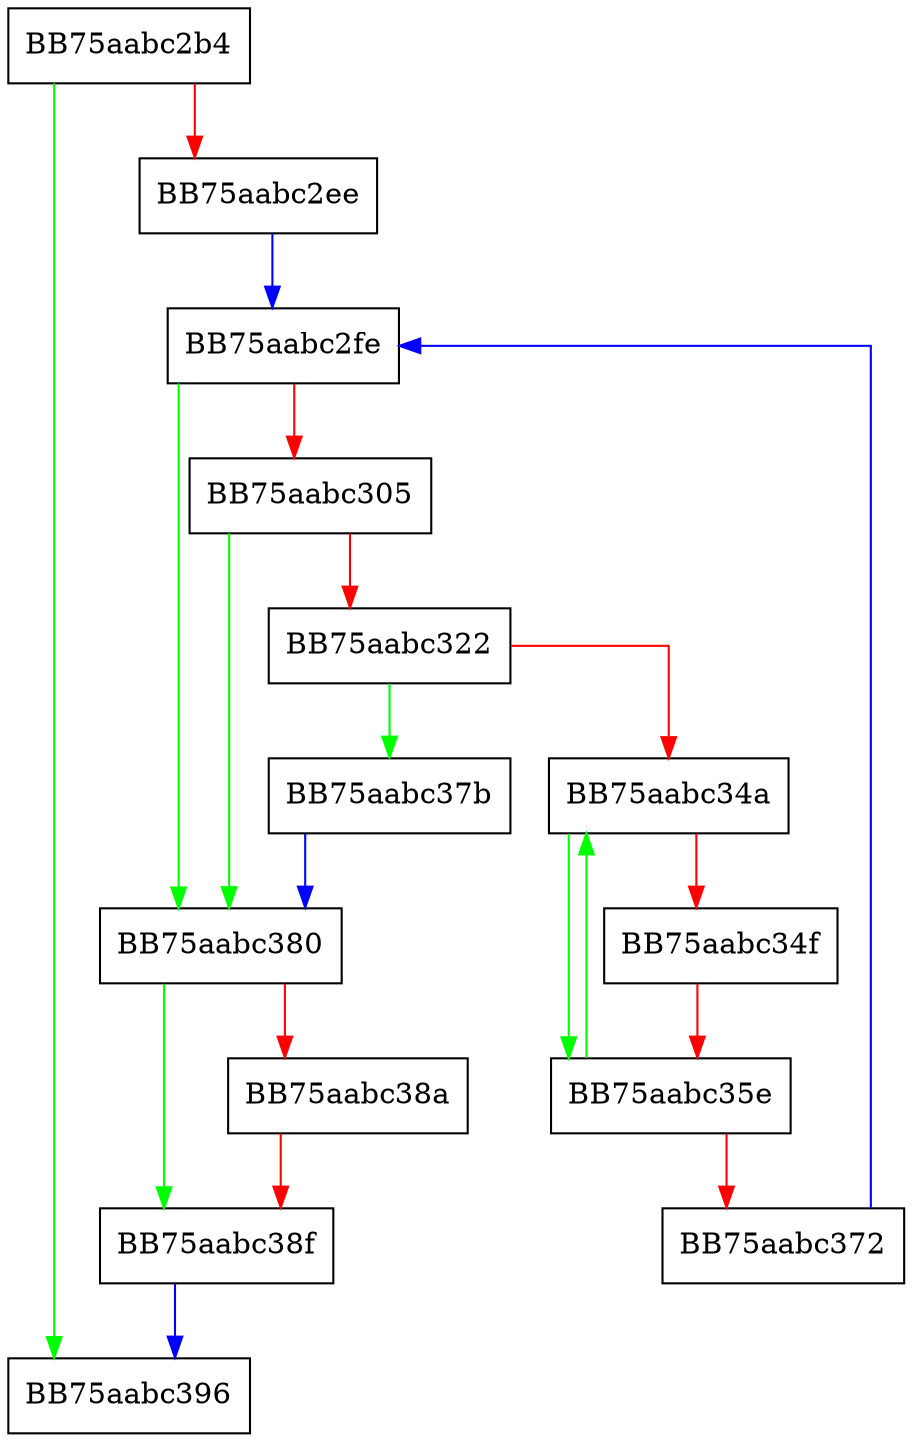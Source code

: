 digraph DecodeTreeLengths {
  node [shape="box"];
  graph [splines=ortho];
  BB75aabc2b4 -> BB75aabc396 [color="green"];
  BB75aabc2b4 -> BB75aabc2ee [color="red"];
  BB75aabc2ee -> BB75aabc2fe [color="blue"];
  BB75aabc2fe -> BB75aabc380 [color="green"];
  BB75aabc2fe -> BB75aabc305 [color="red"];
  BB75aabc305 -> BB75aabc380 [color="green"];
  BB75aabc305 -> BB75aabc322 [color="red"];
  BB75aabc322 -> BB75aabc37b [color="green"];
  BB75aabc322 -> BB75aabc34a [color="red"];
  BB75aabc34a -> BB75aabc35e [color="green"];
  BB75aabc34a -> BB75aabc34f [color="red"];
  BB75aabc34f -> BB75aabc35e [color="red"];
  BB75aabc35e -> BB75aabc34a [color="green"];
  BB75aabc35e -> BB75aabc372 [color="red"];
  BB75aabc372 -> BB75aabc2fe [color="blue"];
  BB75aabc37b -> BB75aabc380 [color="blue"];
  BB75aabc380 -> BB75aabc38f [color="green"];
  BB75aabc380 -> BB75aabc38a [color="red"];
  BB75aabc38a -> BB75aabc38f [color="red"];
  BB75aabc38f -> BB75aabc396 [color="blue"];
}